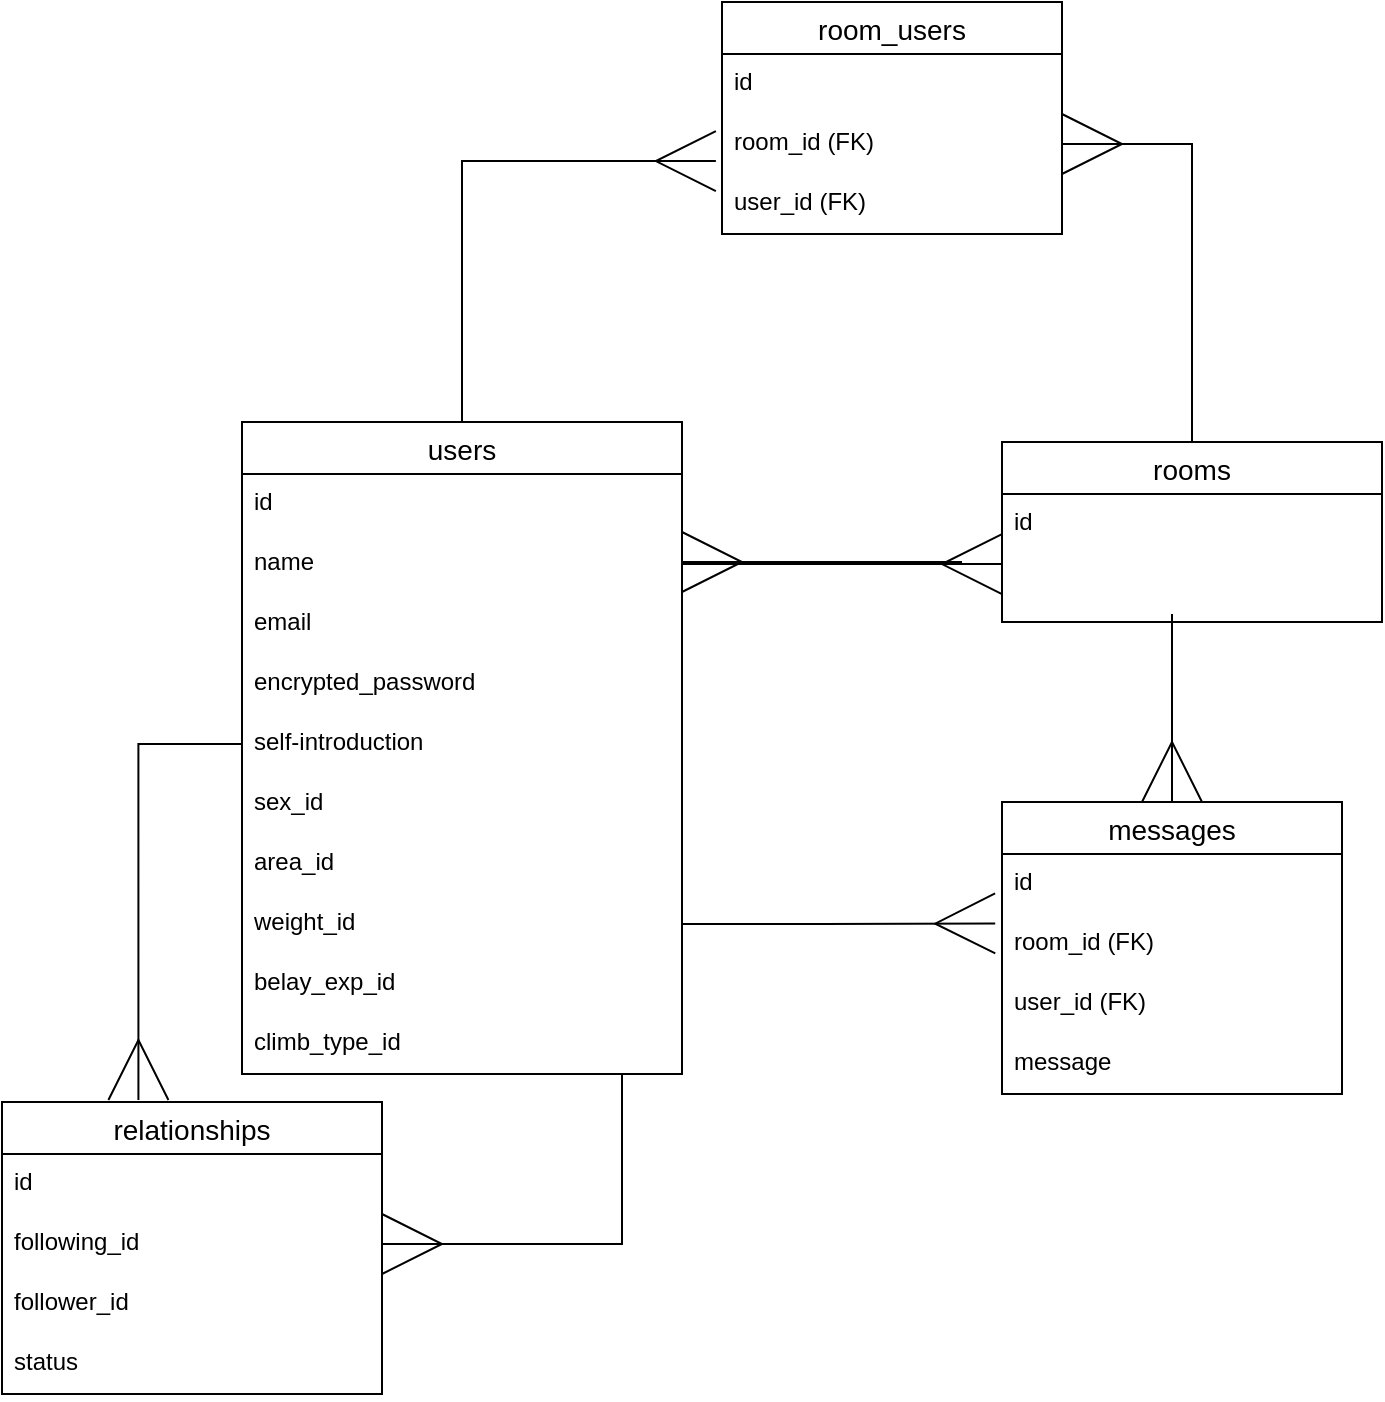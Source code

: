 <mxfile version="13.6.5" pages="2">
    <diagram id="_ojCYP6Sjnz_HEWpKSVc" name="ページ1">
        <mxGraphModel dx="1310" dy="838" grid="1" gridSize="10" guides="1" tooltips="1" connect="1" arrows="1" fold="1" page="1" pageScale="1" pageWidth="827" pageHeight="1169" math="0" shadow="0">
            <root>
                <mxCell id="0"/>
                <mxCell id="1" parent="0"/>
                <mxCell id="41yVNMawVDTLgyazgO3X-48" style="edgeStyle=orthogonalEdgeStyle;rounded=0;orthogonalLoop=1;jettySize=auto;html=1;entryX=0.359;entryY=-0.007;entryDx=0;entryDy=0;entryPerimeter=0;endArrow=ERmany;endFill=0;endSize=28;" parent="1" source="43" target="21" edge="1">
                    <mxGeometry relative="1" as="geometry"/>
                </mxCell>
                <mxCell id="41yVNMawVDTLgyazgO3X-49" style="edgeStyle=orthogonalEdgeStyle;rounded=0;orthogonalLoop=1;jettySize=auto;html=1;endArrow=ERmany;endFill=0;endSize=28;entryX=1;entryY=0.5;entryDx=0;entryDy=0;" parent="1" source="47" target="24" edge="1">
                    <mxGeometry relative="1" as="geometry">
                        <mxPoint x="330" y="740" as="targetPoint"/>
                        <Array as="points">
                            <mxPoint x="330" y="741"/>
                        </Array>
                    </mxGeometry>
                </mxCell>
                <mxCell id="21" value="relationships" style="swimlane;fontStyle=0;childLayout=stackLayout;horizontal=1;startSize=26;horizontalStack=0;resizeParent=1;resizeParentMax=0;resizeLast=0;collapsible=1;marginBottom=0;align=center;fontSize=14;" parent="1" vertex="1">
                    <mxGeometry x="20" y="670" width="190" height="146" as="geometry"/>
                </mxCell>
                <mxCell id="23" value="id" style="text;strokeColor=none;fillColor=none;spacingLeft=4;spacingRight=4;overflow=hidden;rotatable=0;points=[[0,0.5],[1,0.5]];portConstraint=eastwest;fontSize=12;" parent="21" vertex="1">
                    <mxGeometry y="26" width="190" height="30" as="geometry"/>
                </mxCell>
                <mxCell id="24" value="following_id" style="text;strokeColor=none;fillColor=none;spacingLeft=4;spacingRight=4;overflow=hidden;rotatable=0;points=[[0,0.5],[1,0.5]];portConstraint=eastwest;fontSize=12;" parent="21" vertex="1">
                    <mxGeometry y="56" width="190" height="30" as="geometry"/>
                </mxCell>
                <mxCell id="25" value="follower_id" style="text;strokeColor=none;fillColor=none;spacingLeft=4;spacingRight=4;overflow=hidden;rotatable=0;points=[[0,0.5],[1,0.5]];portConstraint=eastwest;fontSize=12;" parent="21" vertex="1">
                    <mxGeometry y="86" width="190" height="30" as="geometry"/>
                </mxCell>
                <mxCell id="26" value="status" style="text;strokeColor=none;fillColor=none;spacingLeft=4;spacingRight=4;overflow=hidden;rotatable=0;points=[[0,0.5],[1,0.5]];portConstraint=eastwest;fontSize=12;" parent="21" vertex="1">
                    <mxGeometry y="116" width="190" height="30" as="geometry"/>
                </mxCell>
                <mxCell id="41yVNMawVDTLgyazgO3X-110" style="edgeStyle=orthogonalEdgeStyle;rounded=0;orthogonalLoop=1;jettySize=auto;html=1;endArrow=ERmany;endFill=0;endSize=28;entryX=-0.018;entryY=0.784;entryDx=0;entryDy=0;entryPerimeter=0;" parent="1" source="39" target="41yVNMawVDTLgyazgO3X-52" edge="1">
                    <mxGeometry relative="1" as="geometry">
                        <mxPoint x="370" y="200" as="targetPoint"/>
                        <Array as="points">
                            <mxPoint x="250" y="200"/>
                        </Array>
                    </mxGeometry>
                </mxCell>
                <mxCell id="39" value="users" style="swimlane;fontStyle=0;childLayout=stackLayout;horizontal=1;startSize=26;horizontalStack=0;resizeParent=1;resizeParentMax=0;resizeLast=0;collapsible=1;marginBottom=0;align=center;fontSize=14;" parent="1" vertex="1">
                    <mxGeometry x="140" y="330" width="220" height="326" as="geometry"/>
                </mxCell>
                <mxCell id="41yVNMawVDTLgyazgO3X-99" value="id" style="text;strokeColor=none;fillColor=none;spacingLeft=4;spacingRight=4;overflow=hidden;rotatable=0;points=[[0,0.5],[1,0.5]];portConstraint=eastwest;fontSize=12;" parent="39" vertex="1">
                    <mxGeometry y="26" width="220" height="30" as="geometry"/>
                </mxCell>
                <mxCell id="40" value="name" style="text;strokeColor=none;fillColor=none;spacingLeft=4;spacingRight=4;overflow=hidden;rotatable=0;points=[[0,0.5],[1,0.5]];portConstraint=eastwest;fontSize=12;" parent="39" vertex="1">
                    <mxGeometry y="56" width="220" height="30" as="geometry"/>
                </mxCell>
                <mxCell id="41" value="email" style="text;strokeColor=none;fillColor=none;spacingLeft=4;spacingRight=4;overflow=hidden;rotatable=0;points=[[0,0.5],[1,0.5]];portConstraint=eastwest;fontSize=12;" parent="39" vertex="1">
                    <mxGeometry y="86" width="220" height="30" as="geometry"/>
                </mxCell>
                <mxCell id="42" value="encrypted_password" style="text;strokeColor=none;fillColor=none;spacingLeft=4;spacingRight=4;overflow=hidden;rotatable=0;points=[[0,0.5],[1,0.5]];portConstraint=eastwest;fontSize=12;" parent="39" vertex="1">
                    <mxGeometry y="116" width="220" height="30" as="geometry"/>
                </mxCell>
                <mxCell id="43" value="self-introduction" style="text;strokeColor=none;fillColor=none;spacingLeft=4;spacingRight=4;overflow=hidden;rotatable=0;points=[[0,0.5],[1,0.5]];portConstraint=eastwest;fontSize=12;" parent="39" vertex="1">
                    <mxGeometry y="146" width="220" height="30" as="geometry"/>
                </mxCell>
                <mxCell id="44" value="sex_id" style="text;strokeColor=none;fillColor=none;spacingLeft=4;spacingRight=4;overflow=hidden;rotatable=0;points=[[0,0.5],[1,0.5]];portConstraint=eastwest;fontSize=12;" parent="39" vertex="1">
                    <mxGeometry y="176" width="220" height="30" as="geometry"/>
                </mxCell>
                <mxCell id="41yVNMawVDTLgyazgO3X-122" value="area_id" style="text;strokeColor=none;fillColor=none;spacingLeft=4;spacingRight=4;overflow=hidden;rotatable=0;points=[[0,0.5],[1,0.5]];portConstraint=eastwest;fontSize=12;" parent="39" vertex="1">
                    <mxGeometry y="206" width="220" height="30" as="geometry"/>
                </mxCell>
                <mxCell id="45" value="weight_id" style="text;strokeColor=none;fillColor=none;spacingLeft=4;spacingRight=4;overflow=hidden;rotatable=0;points=[[0,0.5],[1,0.5]];portConstraint=eastwest;fontSize=12;" parent="39" vertex="1">
                    <mxGeometry y="236" width="220" height="30" as="geometry"/>
                </mxCell>
                <mxCell id="46" value="belay_exp_id" style="text;strokeColor=none;fillColor=none;spacingLeft=4;spacingRight=4;overflow=hidden;rotatable=0;points=[[0,0.5],[1,0.5]];portConstraint=eastwest;fontSize=12;" parent="39" vertex="1">
                    <mxGeometry y="266" width="220" height="30" as="geometry"/>
                </mxCell>
                <mxCell id="47" value="climb_type_id" style="text;strokeColor=none;fillColor=none;spacingLeft=4;spacingRight=4;overflow=hidden;rotatable=0;points=[[0,0.5],[1,0.5]];portConstraint=eastwest;fontSize=12;" parent="39" vertex="1">
                    <mxGeometry y="296" width="220" height="30" as="geometry"/>
                </mxCell>
                <mxCell id="41yVNMawVDTLgyazgO3X-50" value="room_users" style="swimlane;fontStyle=0;childLayout=stackLayout;horizontal=1;startSize=26;horizontalStack=0;resizeParent=1;resizeParentMax=0;resizeLast=0;collapsible=1;marginBottom=0;align=center;fontSize=14;" parent="1" vertex="1">
                    <mxGeometry x="380" y="120" width="170" height="116" as="geometry"/>
                </mxCell>
                <mxCell id="41yVNMawVDTLgyazgO3X-51" value="id" style="text;strokeColor=none;fillColor=none;spacingLeft=4;spacingRight=4;overflow=hidden;rotatable=0;points=[[0,0.5],[1,0.5]];portConstraint=eastwest;fontSize=12;" parent="41yVNMawVDTLgyazgO3X-50" vertex="1">
                    <mxGeometry y="26" width="170" height="30" as="geometry"/>
                </mxCell>
                <mxCell id="41yVNMawVDTLgyazgO3X-52" value="room_id (FK)" style="text;strokeColor=none;fillColor=none;spacingLeft=4;spacingRight=4;overflow=hidden;rotatable=0;points=[[0,0.5],[1,0.5]];portConstraint=eastwest;fontSize=12;" parent="41yVNMawVDTLgyazgO3X-50" vertex="1">
                    <mxGeometry y="56" width="170" height="30" as="geometry"/>
                </mxCell>
                <mxCell id="41yVNMawVDTLgyazgO3X-53" value="user_id (FK)" style="text;strokeColor=none;fillColor=none;spacingLeft=4;spacingRight=4;overflow=hidden;rotatable=0;points=[[0,0.5],[1,0.5]];portConstraint=eastwest;fontSize=12;" parent="41yVNMawVDTLgyazgO3X-50" vertex="1">
                    <mxGeometry y="86" width="170" height="30" as="geometry"/>
                </mxCell>
                <mxCell id="41yVNMawVDTLgyazgO3X-101" value="messages" style="swimlane;fontStyle=0;childLayout=stackLayout;horizontal=1;startSize=26;horizontalStack=0;resizeParent=1;resizeParentMax=0;resizeLast=0;collapsible=1;marginBottom=0;align=center;fontSize=14;" parent="1" vertex="1">
                    <mxGeometry x="520" y="520" width="170" height="146" as="geometry"/>
                </mxCell>
                <mxCell id="41yVNMawVDTLgyazgO3X-102" value="id" style="text;strokeColor=none;fillColor=none;spacingLeft=4;spacingRight=4;overflow=hidden;rotatable=0;points=[[0,0.5],[1,0.5]];portConstraint=eastwest;fontSize=12;" parent="41yVNMawVDTLgyazgO3X-101" vertex="1">
                    <mxGeometry y="26" width="170" height="30" as="geometry"/>
                </mxCell>
                <mxCell id="41yVNMawVDTLgyazgO3X-103" value="room_id (FK)" style="text;strokeColor=none;fillColor=none;spacingLeft=4;spacingRight=4;overflow=hidden;rotatable=0;points=[[0,0.5],[1,0.5]];portConstraint=eastwest;fontSize=12;" parent="41yVNMawVDTLgyazgO3X-101" vertex="1">
                    <mxGeometry y="56" width="170" height="30" as="geometry"/>
                </mxCell>
                <mxCell id="41yVNMawVDTLgyazgO3X-104" value="user_id (FK)" style="text;strokeColor=none;fillColor=none;spacingLeft=4;spacingRight=4;overflow=hidden;rotatable=0;points=[[0,0.5],[1,0.5]];portConstraint=eastwest;fontSize=12;" parent="41yVNMawVDTLgyazgO3X-101" vertex="1">
                    <mxGeometry y="86" width="170" height="30" as="geometry"/>
                </mxCell>
                <mxCell id="41yVNMawVDTLgyazgO3X-106" value="message" style="text;strokeColor=none;fillColor=none;spacingLeft=4;spacingRight=4;overflow=hidden;rotatable=0;points=[[0,0.5],[1,0.5]];portConstraint=eastwest;fontSize=12;" parent="41yVNMawVDTLgyazgO3X-101" vertex="1">
                    <mxGeometry y="116" width="170" height="30" as="geometry"/>
                </mxCell>
                <mxCell id="41yVNMawVDTLgyazgO3X-114" style="edgeStyle=orthogonalEdgeStyle;rounded=0;orthogonalLoop=1;jettySize=auto;html=1;endArrow=ERmany;endFill=0;endSize=28;" parent="1" source="41yVNMawVDTLgyazgO3X-90" target="41yVNMawVDTLgyazgO3X-52" edge="1">
                    <mxGeometry relative="1" as="geometry">
                        <mxPoint x="615" y="200" as="targetPoint"/>
                    </mxGeometry>
                </mxCell>
                <mxCell id="41yVNMawVDTLgyazgO3X-90" value="rooms" style="swimlane;fontStyle=0;childLayout=stackLayout;horizontal=1;startSize=26;horizontalStack=0;resizeParent=1;resizeParentMax=0;resizeLast=0;collapsible=1;marginBottom=0;align=center;fontSize=14;" parent="1" vertex="1">
                    <mxGeometry x="520" y="340" width="190" height="90" as="geometry"/>
                </mxCell>
                <mxCell id="41yVNMawVDTLgyazgO3X-91" value="id" style="text;strokeColor=none;fillColor=none;spacingLeft=4;spacingRight=4;overflow=hidden;rotatable=0;points=[[0,0.5],[1,0.5]];portConstraint=eastwest;fontSize=12;" parent="41yVNMawVDTLgyazgO3X-90" vertex="1">
                    <mxGeometry y="26" width="190" height="64" as="geometry"/>
                </mxCell>
                <mxCell id="41yVNMawVDTLgyazgO3X-108" style="rounded=0;orthogonalLoop=1;jettySize=auto;html=1;entryX=0;entryY=0.167;entryDx=0;entryDy=0;entryPerimeter=0;endArrow=ERmany;endFill=0;endSize=28;" parent="1" source="40" edge="1">
                    <mxGeometry relative="1" as="geometry">
                        <mxPoint x="520" y="401.01" as="targetPoint"/>
                    </mxGeometry>
                </mxCell>
                <mxCell id="41yVNMawVDTLgyazgO3X-109" style="edgeStyle=orthogonalEdgeStyle;rounded=0;orthogonalLoop=1;jettySize=auto;html=1;endArrow=ERmany;endFill=0;endSize=28;" parent="1" target="41yVNMawVDTLgyazgO3X-101" edge="1">
                    <mxGeometry relative="1" as="geometry">
                        <mxPoint x="605" y="426" as="sourcePoint"/>
                        <Array as="points">
                            <mxPoint x="605" y="450"/>
                            <mxPoint x="605" y="450"/>
                        </Array>
                    </mxGeometry>
                </mxCell>
                <mxCell id="41yVNMawVDTLgyazgO3X-117" style="edgeStyle=orthogonalEdgeStyle;rounded=0;orthogonalLoop=1;jettySize=auto;html=1;entryX=-0.02;entryY=0.157;entryDx=0;entryDy=0;entryPerimeter=0;endArrow=ERmany;endFill=0;endSize=28;exitX=1;exitY=0.5;exitDx=0;exitDy=0;" parent="1" source="45" target="41yVNMawVDTLgyazgO3X-103" edge="1">
                    <mxGeometry relative="1" as="geometry">
                        <Array as="points"/>
                    </mxGeometry>
                </mxCell>
                <mxCell id="41yVNMawVDTLgyazgO3X-121" style="rounded=0;orthogonalLoop=1;jettySize=auto;html=1;endArrow=ERmany;endFill=0;endSize=28;" parent="1" edge="1">
                    <mxGeometry relative="1" as="geometry">
                        <mxPoint x="360" y="400.004" as="sourcePoint"/>
                        <mxPoint x="360" y="400" as="targetPoint"/>
                        <Array as="points">
                            <mxPoint x="500" y="400"/>
                        </Array>
                    </mxGeometry>
                </mxCell>
            </root>
        </mxGraphModel>
    </diagram>
    <diagram id="PZqxJS0YT-sNYJTUqFtD" name="ページ2">
        <mxGraphModel dx="1310" dy="838" grid="1" gridSize="10" guides="1" tooltips="1" connect="1" arrows="1" fold="1" page="1" pageScale="1" pageWidth="827" pageHeight="1169" math="0" shadow="0">
            <root>
                <mxCell id="cuvcbdnsKshPhdCXBxbX-0"/>
                <mxCell id="cuvcbdnsKshPhdCXBxbX-1" parent="cuvcbdnsKshPhdCXBxbX-0"/>
            </root>
        </mxGraphModel>
    </diagram>
</mxfile>